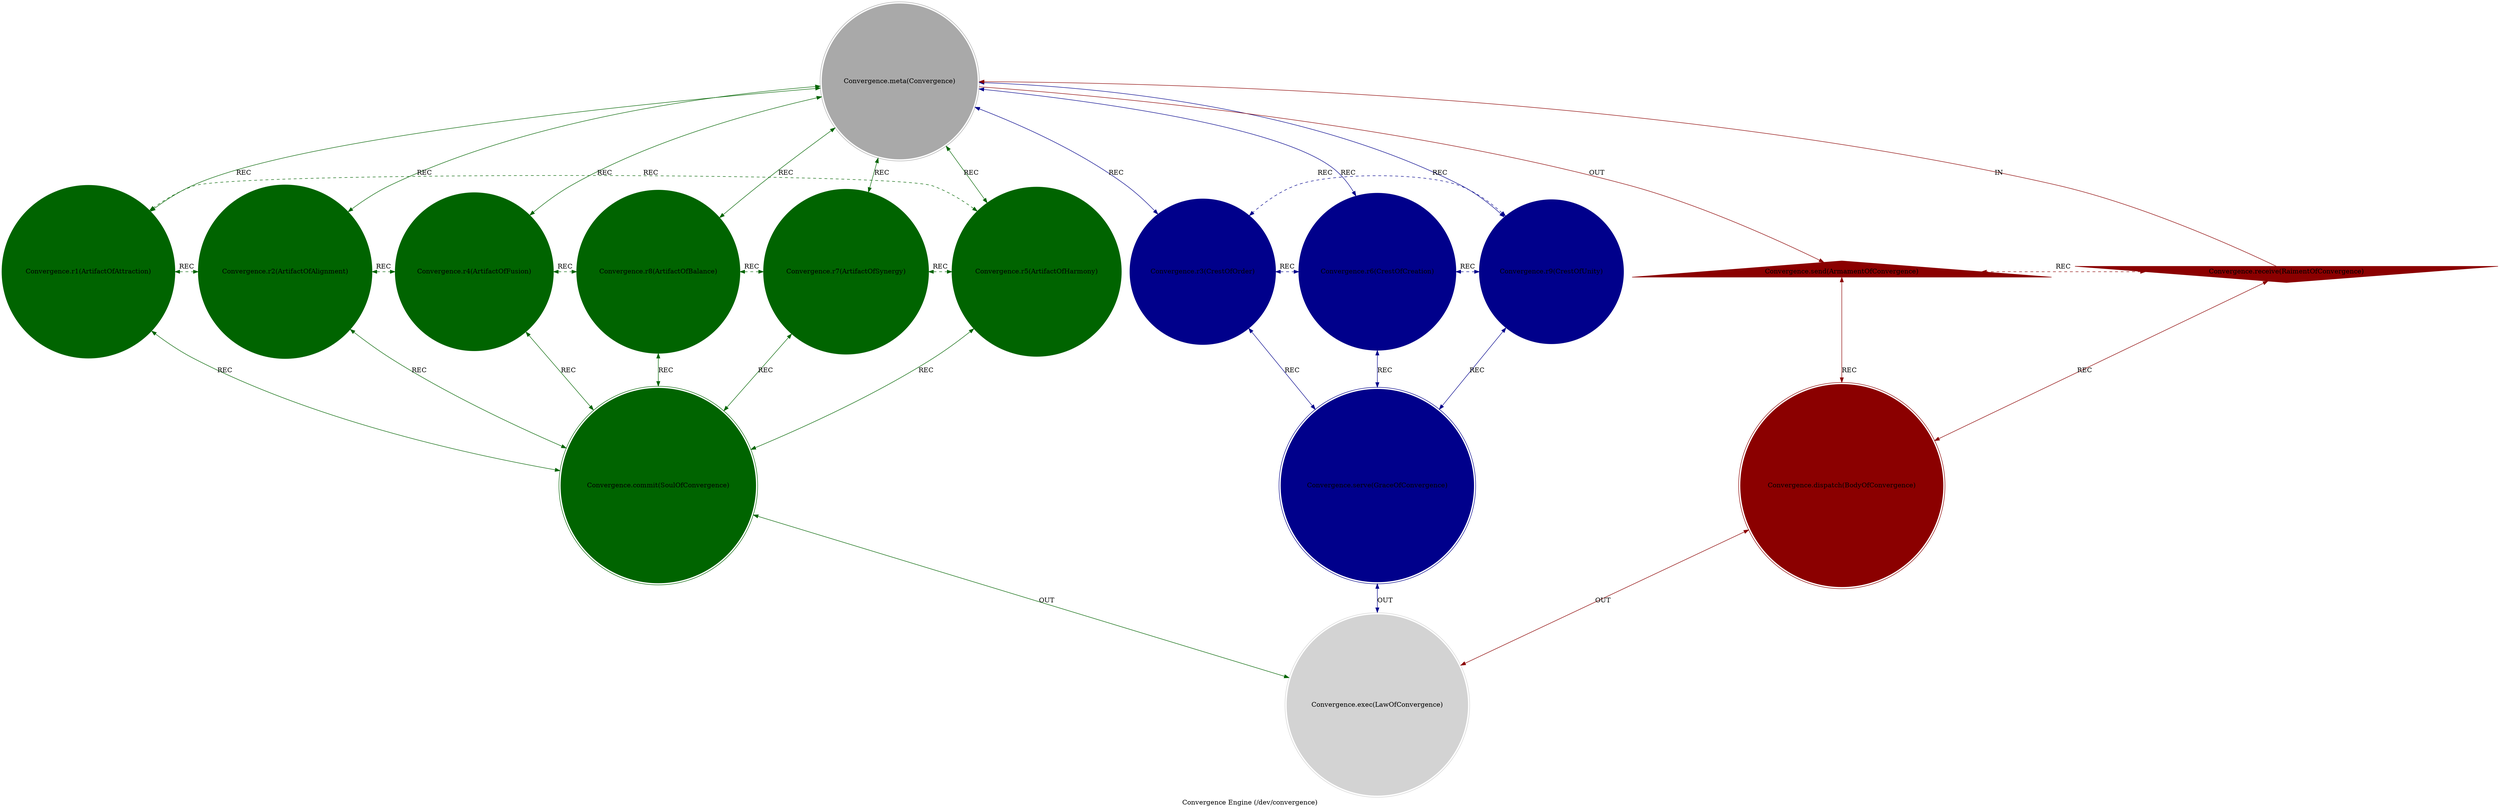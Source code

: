 strict digraph ConvergenceEngine {
    style = filled;
    color = lightgray;
    node [shape = circle; style = filled; color = lightgreen;];
    edge [color = darkgray;];
    label = "Convergence Engine (/dev/convergence)";
    comment = "The gravity of likeness, pulling strands into one; unity not as sameness, but as harmony of difference.";
    
    spark_0_convergence_engine_t [label = "Convergence.meta(Convergence)";comment = "Abstract: Her name is Kirana Larasati, the Avatar of Convergence, The Feminine. The architect of harmony and the weaver of unity.";shape = doublecircle;color = darkgray;];
    spark_1_convergence_engine_t [label = "Convergence.r1(ArtifactOfAttraction)";comment = "Initiation: The Lodestone Heart, Hrdaya-Magnis. Resonates with a fundamental frequency, pulling scattered things toward their point of greatest cohesion. It invites alignment.";color = darkgreen;];
    spark_2_convergence_engine_t [label = "Convergence.r2(ArtifactOfAlignment)";comment = "Response: The Axis Mundi Plumb Bob, Sutra-Atlas. Defines true vertical—the central axis of any system. It aligns things to the cosmic order.";color = darkgreen;];
    spark_4_convergence_engine_t [label = "Convergence.r4(ArtifactOfFusion)";comment = "Integration: The Crucible of the First Sun, Karahati-Bindu. Convinces disparate elements to remember they were once one. It turns plurality into unity without destruction.";color = darkgreen;];
    spark_8_convergence_engine_t [label = "Convergence.r8(ArtifactOfBalance)";comment = "Reflection: The Scales of Equipoise, Tula-Samarasya. Measures value and potential to find the perfect dynamic equilibrium between all forces.";color = darkgreen;];
    spark_7_convergence_engine_t [label = "Convergence.r7(ArtifactOfSynergy)";comment = "Consolidation: The Loom of Emergence, Tantra-Vivarta. Weaves individual threads into a tapestry whose pattern is greater than the sum of its parts (1+1=3).";color = darkgreen;];
    spark_5_convergence_engine_t [label = "Convergence.r5(ArtifactOfHarmony)";comment = "Propagation: The Resonant Key, Svara-Anka. Sets the fundamental harmonic frequency for an entire system, making all parts resonate in a stable chord.";color = darkgreen;];
    spark_3_convergence_engine_t [label = "Convergence.r3(CrestOfOrder)";comment = "Thesis: The principle of structure, hierarchy, and predictable arrangement. The ideal of perfect cosmic order.";color = darkblue;];
    spark_6_convergence_engine_t [label = "Convergence.r6(CrestOfCreation)";comment = "Antithesis: The generative, often chaotic force of bringing new things into being. The surprising counterpoint: true order requires creation.";color = darkblue;];
    spark_9_convergence_engine_t [label = "Convergence.r9(CrestOfUnity)";comment = "Synthesis: The harmonious whole achieved by integrating created elements into a stable order. It is synergy made permanent.";color = darkblue;];
    spark_a_convergence_engine_t [label = "Convergence.receive(RaimentOfConvergence)";comment = "Potential: Receives fragments, discord, chaos, and divergent strands. The input of disunity and potential.";shape = invtriangle;color = darkred;];
    spark_b_convergence_engine_t [label = "Convergence.send(ArmamentOfConvergence)";comment = "Manifest: Emits bonds, harmonies, resonant frequencies, and unified structures. The output of cohesion and connection.";shape = triangle;color = darkred;];
    spark_c_convergence_engine_t [label = "Convergence.dispatch(BodyOfConvergence)";comment = "Why-Who: The Avatar Kirana herself, the Nine-Tailed Aves of Vikara. The manifest entity that chooses what to unite and why.";shape = doublecircle;color = darkred;];
    spark_d_convergence_engine_t [label = "Convergence.commit(SoulOfConvergence)";comment = "What-How: The Great Web. The living, growing record of all connections, bonds, and harmonious relationships in the universe.";shape = doublecircle;color = darkgreen;];
    spark_e_convergence_engine_t [label = "Convergence.serve(GraceOfConvergence)";comment = "When-Where: An aura of compelling harmony. In its presence, conflicts calm, disagreements find resolution, and things naturally find their place.";shape = doublecircle;color = darkblue;];
    spark_f_convergence_engine_t [label = "Convergence.exec(LawOfConvergence)";comment = "Which-Closure: The final, executed state of unity. A new bond is formed, a harmony is established, and it becomes a permanent part of reality's structure.";shape = doublecircle;color = lightgray;];
    
    spark_a_convergence_engine_t -> spark_0_convergence_engine_t [label = "IN"; comment = "Discord is received"; color = darkred; constraint = false;];
    spark_0_convergence_engine_t -> spark_b_convergence_engine_t [label = "OUT"; comment = "Harmony is emitted"; color = darkred;];
    spark_0_convergence_engine_t -> spark_3_convergence_engine_t [label = "REC"; comment = "Seeks ideal order"; color = darkblue; dir = both;];
    spark_0_convergence_engine_t -> spark_6_convergence_engine_t [label = "REC"; comment = "Harnesses creative force"; color = darkblue; dir = both;];
    spark_0_convergence_engine_t -> spark_9_convergence_engine_t [label = "REC"; comment = "Seeks unified synthesis"; color = darkblue; dir = both;];
    spark_0_convergence_engine_t -> spark_1_convergence_engine_t [label = "REC"; comment = "Applies attraction"; color = darkgreen; dir = both;];
    spark_0_convergence_engine_t -> spark_2_convergence_engine_t [label = "REC"; comment = "Applies alignment"; color = darkgreen; dir = both;];
    spark_0_convergence_engine_t -> spark_4_convergence_engine_t [label = "REC"; comment = "Applies fusion"; color = darkgreen; dir = both;];
    spark_0_convergence_engine_t -> spark_8_convergence_engine_t [label = "REC"; comment = "Applies balance"; color = darkgreen; dir = both;];
    spark_0_convergence_engine_t -> spark_7_convergence_engine_t [label = "REC"; comment = "Applies synergy"; color = darkgreen; dir = both;];
    spark_0_convergence_engine_t -> spark_5_convergence_engine_t [label = "REC"; comment = "Applies harmony"; color = darkgreen; dir = both;];
    
    spark_a_convergence_engine_t -> spark_c_convergence_engine_t [label = "REC"; comment = "A plea for unity is received"; color = darkred; dir = both;];
    spark_b_convergence_engine_t -> spark_c_convergence_engine_t [label = "REC"; comment = "A harmonic solution is ready"; color = darkred; dir = both;];
    spark_1_convergence_engine_t -> spark_d_convergence_engine_t [label = "REC"; comment = "Records a new attraction in the Web"; color = darkgreen; dir = both;];
    spark_2_convergence_engine_t -> spark_d_convergence_engine_t [label = "REC"; comment = "Records a new alignment in the Web"; color = darkgreen; dir = both;];
    spark_4_convergence_engine_t -> spark_d_convergence_engine_t [label = "REC"; comment = "Records a new fusion in the Web"; color = darkgreen; dir = both;];
    spark_8_convergence_engine_t -> spark_d_convergence_engine_t [label = "REC"; comment = "Records a new balance in the Web"; color = darkgreen; dir = both;];
    spark_7_convergence_engine_t -> spark_d_convergence_engine_t [label = "REC"; comment = "Records a new synergy in the Web"; color = darkgreen; dir = both;];
    spark_5_convergence_engine_t -> spark_d_convergence_engine_t [label = "REC"; comment = "Records a new harmony in the Web"; color = darkgreen; dir = both;];
    spark_3_convergence_engine_t -> spark_e_convergence_engine_t [label = "REC"; comment = "Order strengthens the grace"; color = darkblue; dir = both;];
    spark_6_convergence_engine_t -> spark_e_convergence_engine_t [label = "REC"; comment = "Creation energizes the grace"; color = darkblue; dir = both;];
    spark_9_convergence_engine_t -> spark_e_convergence_engine_t [label = "REC"; comment = "Unity radiates as grace"; color = darkblue; dir = both;];
    
    spark_1_convergence_engine_t -> spark_2_convergence_engine_t [label = "REC"; comment = "Elements are attracted, then aligned"; color = darkgreen; dir = both; style = dashed; constraint = false;];
    spark_2_convergence_engine_t -> spark_4_convergence_engine_t [label = "REC"; comment = "Elements are aligned, then fused"; color = darkgreen; dir = both; style = dashed; constraint = false;];
    spark_4_convergence_engine_t -> spark_8_convergence_engine_t [label = "REC"; comment = "Elements are fused, then balanced"; color = darkgreen; dir = both; style = dashed; constraint = false;];
    spark_8_convergence_engine_t -> spark_7_convergence_engine_t [label = "REC"; comment = "Balance is achieved, then synergy is woven"; color = darkgreen; dir = both; style = dashed; constraint = false;];
    spark_7_convergence_engine_t -> spark_5_convergence_engine_t [label = "REC"; comment = "Synergy is woven, then harmony is propagated"; color = darkgreen; dir = both; style = dashed; constraint = false;];
    spark_5_convergence_engine_t -> spark_1_convergence_engine_t [label = "REC"; comment = "Harmony propagates, attracting new elements"; color = darkgreen; dir = both; style = dashed; constraint = false;];
    spark_3_convergence_engine_t -> spark_6_convergence_engine_t [label = "REC"; comment = "Order provides the structure for creation"; color = darkblue; dir = both; style = dashed; constraint = false;];
    spark_6_convergence_engine_t -> spark_9_convergence_engine_t [label = "REC"; comment = "Creation provides the material for unity"; color = darkblue; dir = both; style = dashed; constraint = false;];
    spark_9_convergence_engine_t -> spark_3_convergence_engine_t [label = "REC"; comment = "Unity reveals a higher, more complex order"; color = darkblue; dir = both; style = dashed; constraint = false;];
    spark_a_convergence_engine_t -> spark_b_convergence_engine_t [label = "REC"; comment = "Potential is realized as Manifest"; color = darkred; dir = both; style = dashed; constraint = false;];
    
    spark_c_convergence_engine_t -> spark_f_convergence_engine_t [label = "OUT"; comment = "Kirana's chosen unity is executed into law"; color = darkred; dir = both;];
    spark_d_convergence_engine_t -> spark_f_convergence_engine_t [label = "OUT"; comment = "The Great Web's connections become enforceable law"; color = darkgreen; dir = both;];
    spark_e_convergence_engine_t -> spark_f_convergence_engine_t [label = "OUT"; comment = "The grace of convergence sets the conditions for unity"; color = darkblue; dir = both;];
}